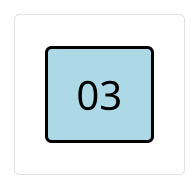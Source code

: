 @startuml

scale 2/1
left to right direction
skinparam ComponentStyle rectangle
skinparam Component {
    FontSize 20
    BackgroundColor LightBlue
    BorderThickness 1.5
    BorderColor black
}

skinparam Rectangle {
    FontSize 0
    BackgroundColor transparent
    BorderThickness 0
}

rectangle {
    component " 03 " as q1
}

@enduml